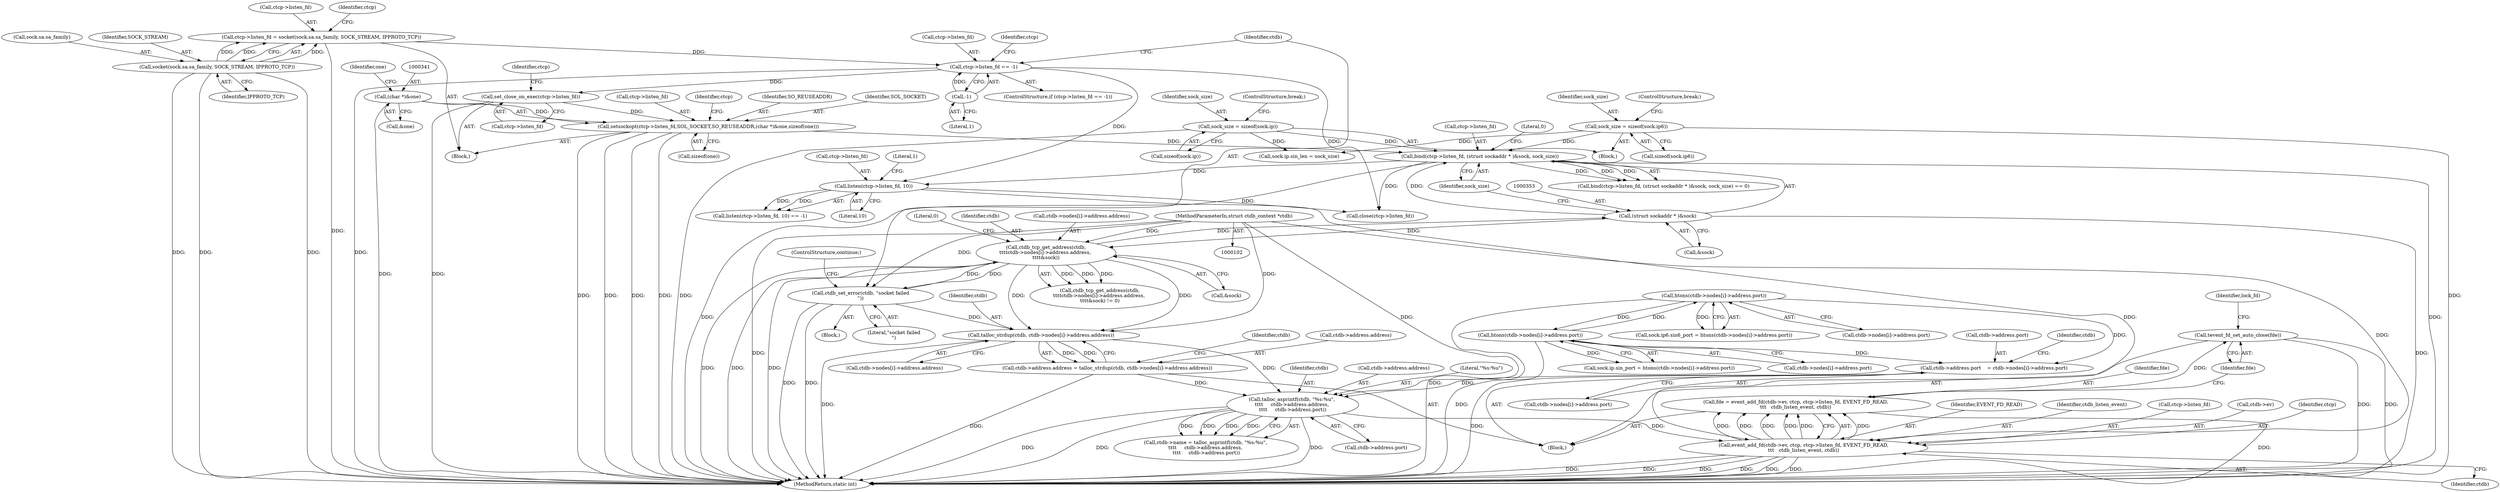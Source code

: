 digraph "0_samba_b9b9f6738fba5c32e87cb9c36b358355b444fb9b@API" {
"1000481" [label="(Call,tevent_fd_set_auto_close(fde))"];
"1000468" [label="(Call,fde = event_add_fd(ctdb->ev, ctcp, ctcp->listen_fd, EVENT_FD_READ,\n\t\t\t   ctdb_listen_event, ctdb))"];
"1000470" [label="(Call,event_add_fd(ctdb->ev, ctcp, ctcp->listen_fd, EVENT_FD_READ,\n\t\t\t   ctdb_listen_event, ctdb))"];
"1000459" [label="(Call,listen(ctcp->listen_fd, 10))"];
"1000348" [label="(Call,bind(ctcp->listen_fd, (struct sockaddr * )&sock, sock_size))"];
"1000334" [label="(Call,setsockopt(ctcp->listen_fd,SOL_SOCKET,SO_REUSEADDR,(char *)&one,sizeof(one)))"];
"1000330" [label="(Call,set_close_on_exec(ctcp->listen_fd))"];
"1000319" [label="(Call,ctcp->listen_fd == -1)"];
"1000306" [label="(Call,ctcp->listen_fd = socket(sock.sa.sa_family, SOCK_STREAM, IPPROTO_TCP))"];
"1000310" [label="(Call,socket(sock.sa.sa_family, SOCK_STREAM, IPPROTO_TCP))"];
"1000323" [label="(Call,-1)"];
"1000340" [label="(Call,(char *)&one)"];
"1000352" [label="(Call,(struct sockaddr * )&sock)"];
"1000226" [label="(Call,ctdb_tcp_get_address(ctdb,\n\t\t\t\tctdb->nodes[i]->address.address, \n\t\t\t\t&sock))"];
"1000326" [label="(Call,ctdb_set_error(ctdb, \"socket failed\n\"))"];
"1000103" [label="(MethodParameterIn,struct ctdb_context *ctdb)"];
"1000290" [label="(Call,sock_size = sizeof(sock.ip6))"];
"1000266" [label="(Call,sock_size = sizeof(sock.ip))"];
"1000414" [label="(Call,talloc_asprintf(ctdb, \"%s:%u\", \n\t\t\t\t     ctdb->address.address, \n\t\t\t\t     ctdb->address.port))"];
"1000384" [label="(Call,talloc_strdup(ctdb, ctdb->nodes[i]->address.address))"];
"1000378" [label="(Call,ctdb->address.address = talloc_strdup(ctdb, ctdb->nodes[i]->address.address))"];
"1000395" [label="(Call,ctdb->address.port    = ctdb->nodes[i]->address.port)"];
"1000280" [label="(Call,htons(ctdb->nodes[i]->address.port))"];
"1000256" [label="(Call,htons(ctdb->nodes[i]->address.port))"];
"1000267" [label="(Identifier,sock_size)"];
"1000250" [label="(Call,sock.ip.sin_port = htons(ctdb->nodes[i]->address.port))"];
"1000342" [label="(Call,&one)"];
"1000484" [label="(Identifier,lock_fd)"];
"1000226" [label="(Call,ctdb_tcp_get_address(ctdb,\n\t\t\t\tctdb->nodes[i]->address.address, \n\t\t\t\t&sock))"];
"1000470" [label="(Call,event_add_fd(ctdb->ev, ctcp, ctcp->listen_fd, EVENT_FD_READ,\n\t\t\t   ctdb_listen_event, ctdb))"];
"1000290" [label="(Call,sock_size = sizeof(sock.ip6))"];
"1000299" [label="(Call,sock.ip.sin_len = sock_size)"];
"1000340" [label="(Call,(char *)&one)"];
"1000239" [label="(Literal,0)"];
"1000410" [label="(Call,ctdb->name = talloc_asprintf(ctdb, \"%s:%u\", \n\t\t\t\t     ctdb->address.address, \n\t\t\t\t     ctdb->address.port))"];
"1000311" [label="(Call,sock.sa.sa_family)"];
"1000292" [label="(Call,sizeof(sock.ip6))"];
"1000465" [label="(Literal,1)"];
"1000414" [label="(Call,talloc_asprintf(ctdb, \"%s:%u\", \n\t\t\t\t     ctdb->address.address, \n\t\t\t\t     ctdb->address.port))"];
"1000415" [label="(Identifier,ctdb)"];
"1000347" [label="(Call,bind(ctcp->listen_fd, (struct sockaddr * )&sock, sock_size) == 0)"];
"1000417" [label="(Call,ctdb->address.address)"];
"1000460" [label="(Call,ctcp->listen_fd)"];
"1000416" [label="(Literal,\"%s:%u\")"];
"1000481" [label="(Call,tevent_fd_set_auto_close(fde))"];
"1000395" [label="(Call,ctdb->address.port    = ctdb->nodes[i]->address.port)"];
"1000458" [label="(Call,listen(ctcp->listen_fd, 10) == -1)"];
"1000386" [label="(Call,ctdb->nodes[i]->address.address)"];
"1000227" [label="(Identifier,ctdb)"];
"1000330" [label="(Call,set_close_on_exec(ctcp->listen_fd))"];
"1000478" [label="(Identifier,EVENT_FD_READ)"];
"1000323" [label="(Call,-1)"];
"1000459" [label="(Call,listen(ctcp->listen_fd, 10))"];
"1000463" [label="(Literal,10)"];
"1000307" [label="(Call,ctcp->listen_fd)"];
"1000237" [label="(Call,&sock)"];
"1000310" [label="(Call,socket(sock.sa.sa_family, SOCK_STREAM, IPPROTO_TCP))"];
"1000334" [label="(Call,setsockopt(ctcp->listen_fd,SOL_SOCKET,SO_REUSEADDR,(char *)&one,sizeof(one)))"];
"1000398" [label="(Identifier,ctdb)"];
"1000327" [label="(Identifier,ctdb)"];
"1000336" [label="(Identifier,ctcp)"];
"1000321" [label="(Identifier,ctcp)"];
"1000325" [label="(Block,)"];
"1000349" [label="(Call,ctcp->listen_fd)"];
"1000396" [label="(Call,ctdb->address.port)"];
"1000401" [label="(Call,ctdb->nodes[i]->address.port)"];
"1000332" [label="(Identifier,ctcp)"];
"1000209" [label="(Block,)"];
"1000272" [label="(ControlStructure,break;)"];
"1000482" [label="(Identifier,fde)"];
"1000384" [label="(Call,talloc_strdup(ctdb, ctdb->nodes[i]->address.address))"];
"1000291" [label="(Identifier,sock_size)"];
"1000316" [label="(Identifier,SOCK_STREAM)"];
"1000329" [label="(ControlStructure,continue;)"];
"1000335" [label="(Call,ctcp->listen_fd)"];
"1000348" [label="(Call,bind(ctcp->listen_fd, (struct sockaddr * )&sock, sock_size))"];
"1000503" [label="(MethodReturn,static int)"];
"1000378" [label="(Call,ctdb->address.address = talloc_strdup(ctdb, ctdb->nodes[i]->address.address))"];
"1000480" [label="(Identifier,ctdb)"];
"1000225" [label="(Call,ctdb_tcp_get_address(ctdb,\n\t\t\t\tctdb->nodes[i]->address.address, \n\t\t\t\t&sock) != 0)"];
"1000103" [label="(MethodParameterIn,struct ctdb_context *ctdb)"];
"1000248" [label="(Block,)"];
"1000350" [label="(Identifier,ctcp)"];
"1000318" [label="(ControlStructure,if (ctcp->listen_fd == -1))"];
"1000344" [label="(Call,sizeof(one))"];
"1000479" [label="(Identifier,ctdb_listen_event)"];
"1000379" [label="(Call,ctdb->address.address)"];
"1000468" [label="(Call,fde = event_add_fd(ctdb->ev, ctcp, ctcp->listen_fd, EVENT_FD_READ,\n\t\t\t   ctdb_listen_event, ctdb))"];
"1000257" [label="(Call,ctdb->nodes[i]->address.port)"];
"1000339" [label="(Identifier,SO_REUSEADDR)"];
"1000317" [label="(Identifier,IPPROTO_TCP)"];
"1000319" [label="(Call,ctcp->listen_fd == -1)"];
"1000268" [label="(Call,sizeof(sock.ip))"];
"1000274" [label="(Call,sock.ip6.sin6_port = htons(ctdb->nodes[i]->address.port))"];
"1000475" [label="(Call,ctcp->listen_fd)"];
"1000324" [label="(Literal,1)"];
"1000266" [label="(Call,sock_size = sizeof(sock.ip))"];
"1000469" [label="(Identifier,fde)"];
"1000422" [label="(Call,ctdb->address.port)"];
"1000281" [label="(Call,ctdb->nodes[i]->address.port)"];
"1000280" [label="(Call,htons(ctdb->nodes[i]->address.port))"];
"1000345" [label="(Identifier,one)"];
"1000306" [label="(Call,ctcp->listen_fd = socket(sock.sa.sa_family, SOCK_STREAM, IPPROTO_TCP))"];
"1000354" [label="(Call,&sock)"];
"1000104" [label="(Block,)"];
"1000490" [label="(Call,close(ctcp->listen_fd))"];
"1000471" [label="(Call,ctdb->ev)"];
"1000328" [label="(Literal,\"socket failed\n\")"];
"1000352" [label="(Call,(struct sockaddr * )&sock)"];
"1000412" [label="(Identifier,ctdb)"];
"1000228" [label="(Call,ctdb->nodes[i]->address.address)"];
"1000474" [label="(Identifier,ctcp)"];
"1000357" [label="(Literal,0)"];
"1000356" [label="(Identifier,sock_size)"];
"1000338" [label="(Identifier,SOL_SOCKET)"];
"1000331" [label="(Call,ctcp->listen_fd)"];
"1000296" [label="(ControlStructure,break;)"];
"1000256" [label="(Call,htons(ctdb->nodes[i]->address.port))"];
"1000385" [label="(Identifier,ctdb)"];
"1000320" [label="(Call,ctcp->listen_fd)"];
"1000326" [label="(Call,ctdb_set_error(ctdb, \"socket failed\n\"))"];
"1000481" -> "1000104"  [label="AST: "];
"1000481" -> "1000482"  [label="CFG: "];
"1000482" -> "1000481"  [label="AST: "];
"1000484" -> "1000481"  [label="CFG: "];
"1000481" -> "1000503"  [label="DDG: "];
"1000481" -> "1000503"  [label="DDG: "];
"1000468" -> "1000481"  [label="DDG: "];
"1000468" -> "1000104"  [label="AST: "];
"1000468" -> "1000470"  [label="CFG: "];
"1000469" -> "1000468"  [label="AST: "];
"1000470" -> "1000468"  [label="AST: "];
"1000482" -> "1000468"  [label="CFG: "];
"1000468" -> "1000503"  [label="DDG: "];
"1000470" -> "1000468"  [label="DDG: "];
"1000470" -> "1000468"  [label="DDG: "];
"1000470" -> "1000468"  [label="DDG: "];
"1000470" -> "1000468"  [label="DDG: "];
"1000470" -> "1000468"  [label="DDG: "];
"1000470" -> "1000468"  [label="DDG: "];
"1000470" -> "1000480"  [label="CFG: "];
"1000471" -> "1000470"  [label="AST: "];
"1000474" -> "1000470"  [label="AST: "];
"1000475" -> "1000470"  [label="AST: "];
"1000478" -> "1000470"  [label="AST: "];
"1000479" -> "1000470"  [label="AST: "];
"1000480" -> "1000470"  [label="AST: "];
"1000470" -> "1000503"  [label="DDG: "];
"1000470" -> "1000503"  [label="DDG: "];
"1000470" -> "1000503"  [label="DDG: "];
"1000470" -> "1000503"  [label="DDG: "];
"1000470" -> "1000503"  [label="DDG: "];
"1000470" -> "1000503"  [label="DDG: "];
"1000459" -> "1000470"  [label="DDG: "];
"1000414" -> "1000470"  [label="DDG: "];
"1000103" -> "1000470"  [label="DDG: "];
"1000459" -> "1000458"  [label="AST: "];
"1000459" -> "1000463"  [label="CFG: "];
"1000460" -> "1000459"  [label="AST: "];
"1000463" -> "1000459"  [label="AST: "];
"1000465" -> "1000459"  [label="CFG: "];
"1000459" -> "1000458"  [label="DDG: "];
"1000459" -> "1000458"  [label="DDG: "];
"1000348" -> "1000459"  [label="DDG: "];
"1000319" -> "1000459"  [label="DDG: "];
"1000459" -> "1000490"  [label="DDG: "];
"1000348" -> "1000347"  [label="AST: "];
"1000348" -> "1000356"  [label="CFG: "];
"1000349" -> "1000348"  [label="AST: "];
"1000352" -> "1000348"  [label="AST: "];
"1000356" -> "1000348"  [label="AST: "];
"1000357" -> "1000348"  [label="CFG: "];
"1000348" -> "1000503"  [label="DDG: "];
"1000348" -> "1000503"  [label="DDG: "];
"1000348" -> "1000347"  [label="DDG: "];
"1000348" -> "1000347"  [label="DDG: "];
"1000348" -> "1000347"  [label="DDG: "];
"1000334" -> "1000348"  [label="DDG: "];
"1000352" -> "1000348"  [label="DDG: "];
"1000290" -> "1000348"  [label="DDG: "];
"1000266" -> "1000348"  [label="DDG: "];
"1000348" -> "1000490"  [label="DDG: "];
"1000334" -> "1000209"  [label="AST: "];
"1000334" -> "1000344"  [label="CFG: "];
"1000335" -> "1000334"  [label="AST: "];
"1000338" -> "1000334"  [label="AST: "];
"1000339" -> "1000334"  [label="AST: "];
"1000340" -> "1000334"  [label="AST: "];
"1000344" -> "1000334"  [label="AST: "];
"1000350" -> "1000334"  [label="CFG: "];
"1000334" -> "1000503"  [label="DDG: "];
"1000334" -> "1000503"  [label="DDG: "];
"1000334" -> "1000503"  [label="DDG: "];
"1000334" -> "1000503"  [label="DDG: "];
"1000330" -> "1000334"  [label="DDG: "];
"1000340" -> "1000334"  [label="DDG: "];
"1000330" -> "1000209"  [label="AST: "];
"1000330" -> "1000331"  [label="CFG: "];
"1000331" -> "1000330"  [label="AST: "];
"1000336" -> "1000330"  [label="CFG: "];
"1000330" -> "1000503"  [label="DDG: "];
"1000319" -> "1000330"  [label="DDG: "];
"1000319" -> "1000318"  [label="AST: "];
"1000319" -> "1000323"  [label="CFG: "];
"1000320" -> "1000319"  [label="AST: "];
"1000323" -> "1000319"  [label="AST: "];
"1000327" -> "1000319"  [label="CFG: "];
"1000332" -> "1000319"  [label="CFG: "];
"1000319" -> "1000503"  [label="DDG: "];
"1000306" -> "1000319"  [label="DDG: "];
"1000323" -> "1000319"  [label="DDG: "];
"1000319" -> "1000490"  [label="DDG: "];
"1000306" -> "1000209"  [label="AST: "];
"1000306" -> "1000310"  [label="CFG: "];
"1000307" -> "1000306"  [label="AST: "];
"1000310" -> "1000306"  [label="AST: "];
"1000321" -> "1000306"  [label="CFG: "];
"1000306" -> "1000503"  [label="DDG: "];
"1000310" -> "1000306"  [label="DDG: "];
"1000310" -> "1000306"  [label="DDG: "];
"1000310" -> "1000306"  [label="DDG: "];
"1000310" -> "1000317"  [label="CFG: "];
"1000311" -> "1000310"  [label="AST: "];
"1000316" -> "1000310"  [label="AST: "];
"1000317" -> "1000310"  [label="AST: "];
"1000310" -> "1000503"  [label="DDG: "];
"1000310" -> "1000503"  [label="DDG: "];
"1000310" -> "1000503"  [label="DDG: "];
"1000323" -> "1000324"  [label="CFG: "];
"1000324" -> "1000323"  [label="AST: "];
"1000340" -> "1000342"  [label="CFG: "];
"1000341" -> "1000340"  [label="AST: "];
"1000342" -> "1000340"  [label="AST: "];
"1000345" -> "1000340"  [label="CFG: "];
"1000340" -> "1000503"  [label="DDG: "];
"1000352" -> "1000354"  [label="CFG: "];
"1000353" -> "1000352"  [label="AST: "];
"1000354" -> "1000352"  [label="AST: "];
"1000356" -> "1000352"  [label="CFG: "];
"1000352" -> "1000503"  [label="DDG: "];
"1000352" -> "1000226"  [label="DDG: "];
"1000226" -> "1000352"  [label="DDG: "];
"1000226" -> "1000225"  [label="AST: "];
"1000226" -> "1000237"  [label="CFG: "];
"1000227" -> "1000226"  [label="AST: "];
"1000228" -> "1000226"  [label="AST: "];
"1000237" -> "1000226"  [label="AST: "];
"1000239" -> "1000226"  [label="CFG: "];
"1000226" -> "1000503"  [label="DDG: "];
"1000226" -> "1000503"  [label="DDG: "];
"1000226" -> "1000503"  [label="DDG: "];
"1000226" -> "1000225"  [label="DDG: "];
"1000226" -> "1000225"  [label="DDG: "];
"1000226" -> "1000225"  [label="DDG: "];
"1000326" -> "1000226"  [label="DDG: "];
"1000103" -> "1000226"  [label="DDG: "];
"1000226" -> "1000326"  [label="DDG: "];
"1000226" -> "1000384"  [label="DDG: "];
"1000226" -> "1000384"  [label="DDG: "];
"1000326" -> "1000325"  [label="AST: "];
"1000326" -> "1000328"  [label="CFG: "];
"1000327" -> "1000326"  [label="AST: "];
"1000328" -> "1000326"  [label="AST: "];
"1000329" -> "1000326"  [label="CFG: "];
"1000326" -> "1000503"  [label="DDG: "];
"1000326" -> "1000503"  [label="DDG: "];
"1000103" -> "1000326"  [label="DDG: "];
"1000326" -> "1000384"  [label="DDG: "];
"1000103" -> "1000102"  [label="AST: "];
"1000103" -> "1000503"  [label="DDG: "];
"1000103" -> "1000384"  [label="DDG: "];
"1000103" -> "1000414"  [label="DDG: "];
"1000290" -> "1000248"  [label="AST: "];
"1000290" -> "1000292"  [label="CFG: "];
"1000291" -> "1000290"  [label="AST: "];
"1000292" -> "1000290"  [label="AST: "];
"1000296" -> "1000290"  [label="CFG: "];
"1000290" -> "1000503"  [label="DDG: "];
"1000290" -> "1000299"  [label="DDG: "];
"1000266" -> "1000248"  [label="AST: "];
"1000266" -> "1000268"  [label="CFG: "];
"1000267" -> "1000266"  [label="AST: "];
"1000268" -> "1000266"  [label="AST: "];
"1000272" -> "1000266"  [label="CFG: "];
"1000266" -> "1000503"  [label="DDG: "];
"1000266" -> "1000299"  [label="DDG: "];
"1000414" -> "1000410"  [label="AST: "];
"1000414" -> "1000422"  [label="CFG: "];
"1000415" -> "1000414"  [label="AST: "];
"1000416" -> "1000414"  [label="AST: "];
"1000417" -> "1000414"  [label="AST: "];
"1000422" -> "1000414"  [label="AST: "];
"1000410" -> "1000414"  [label="CFG: "];
"1000414" -> "1000503"  [label="DDG: "];
"1000414" -> "1000503"  [label="DDG: "];
"1000414" -> "1000503"  [label="DDG: "];
"1000414" -> "1000410"  [label="DDG: "];
"1000414" -> "1000410"  [label="DDG: "];
"1000414" -> "1000410"  [label="DDG: "];
"1000414" -> "1000410"  [label="DDG: "];
"1000384" -> "1000414"  [label="DDG: "];
"1000378" -> "1000414"  [label="DDG: "];
"1000395" -> "1000414"  [label="DDG: "];
"1000384" -> "1000378"  [label="AST: "];
"1000384" -> "1000386"  [label="CFG: "];
"1000385" -> "1000384"  [label="AST: "];
"1000386" -> "1000384"  [label="AST: "];
"1000378" -> "1000384"  [label="CFG: "];
"1000384" -> "1000503"  [label="DDG: "];
"1000384" -> "1000378"  [label="DDG: "];
"1000384" -> "1000378"  [label="DDG: "];
"1000378" -> "1000104"  [label="AST: "];
"1000379" -> "1000378"  [label="AST: "];
"1000398" -> "1000378"  [label="CFG: "];
"1000378" -> "1000503"  [label="DDG: "];
"1000395" -> "1000104"  [label="AST: "];
"1000395" -> "1000401"  [label="CFG: "];
"1000396" -> "1000395"  [label="AST: "];
"1000401" -> "1000395"  [label="AST: "];
"1000412" -> "1000395"  [label="CFG: "];
"1000395" -> "1000503"  [label="DDG: "];
"1000280" -> "1000395"  [label="DDG: "];
"1000256" -> "1000395"  [label="DDG: "];
"1000280" -> "1000274"  [label="AST: "];
"1000280" -> "1000281"  [label="CFG: "];
"1000281" -> "1000280"  [label="AST: "];
"1000274" -> "1000280"  [label="CFG: "];
"1000280" -> "1000503"  [label="DDG: "];
"1000280" -> "1000256"  [label="DDG: "];
"1000280" -> "1000274"  [label="DDG: "];
"1000256" -> "1000280"  [label="DDG: "];
"1000256" -> "1000250"  [label="AST: "];
"1000256" -> "1000257"  [label="CFG: "];
"1000257" -> "1000256"  [label="AST: "];
"1000250" -> "1000256"  [label="CFG: "];
"1000256" -> "1000503"  [label="DDG: "];
"1000256" -> "1000250"  [label="DDG: "];
}
